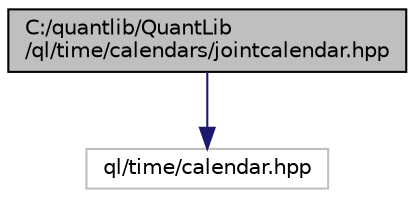 digraph "C:/quantlib/QuantLib/ql/time/calendars/jointcalendar.hpp"
{
  edge [fontname="Helvetica",fontsize="10",labelfontname="Helvetica",labelfontsize="10"];
  node [fontname="Helvetica",fontsize="10",shape=record];
  Node1 [label="C:/quantlib/QuantLib\l/ql/time/calendars/jointcalendar.hpp",height=0.2,width=0.4,color="black", fillcolor="grey75", style="filled", fontcolor="black"];
  Node1 -> Node2 [color="midnightblue",fontsize="10",style="solid"];
  Node2 [label="ql/time/calendar.hpp",height=0.2,width=0.4,color="grey75", fillcolor="white", style="filled"];
}
